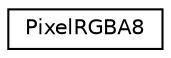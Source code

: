 digraph "Graphical Class Hierarchy"
{
  edge [fontname="Helvetica",fontsize="10",labelfontname="Helvetica",labelfontsize="10"];
  node [fontname="Helvetica",fontsize="10",shape=record];
  rankdir="LR";
  Node1 [label="PixelRGBA8",height=0.2,width=0.4,color="black", fillcolor="white", style="filled",URL="$struct_pixel_r_g_b_a8.html"];
}
